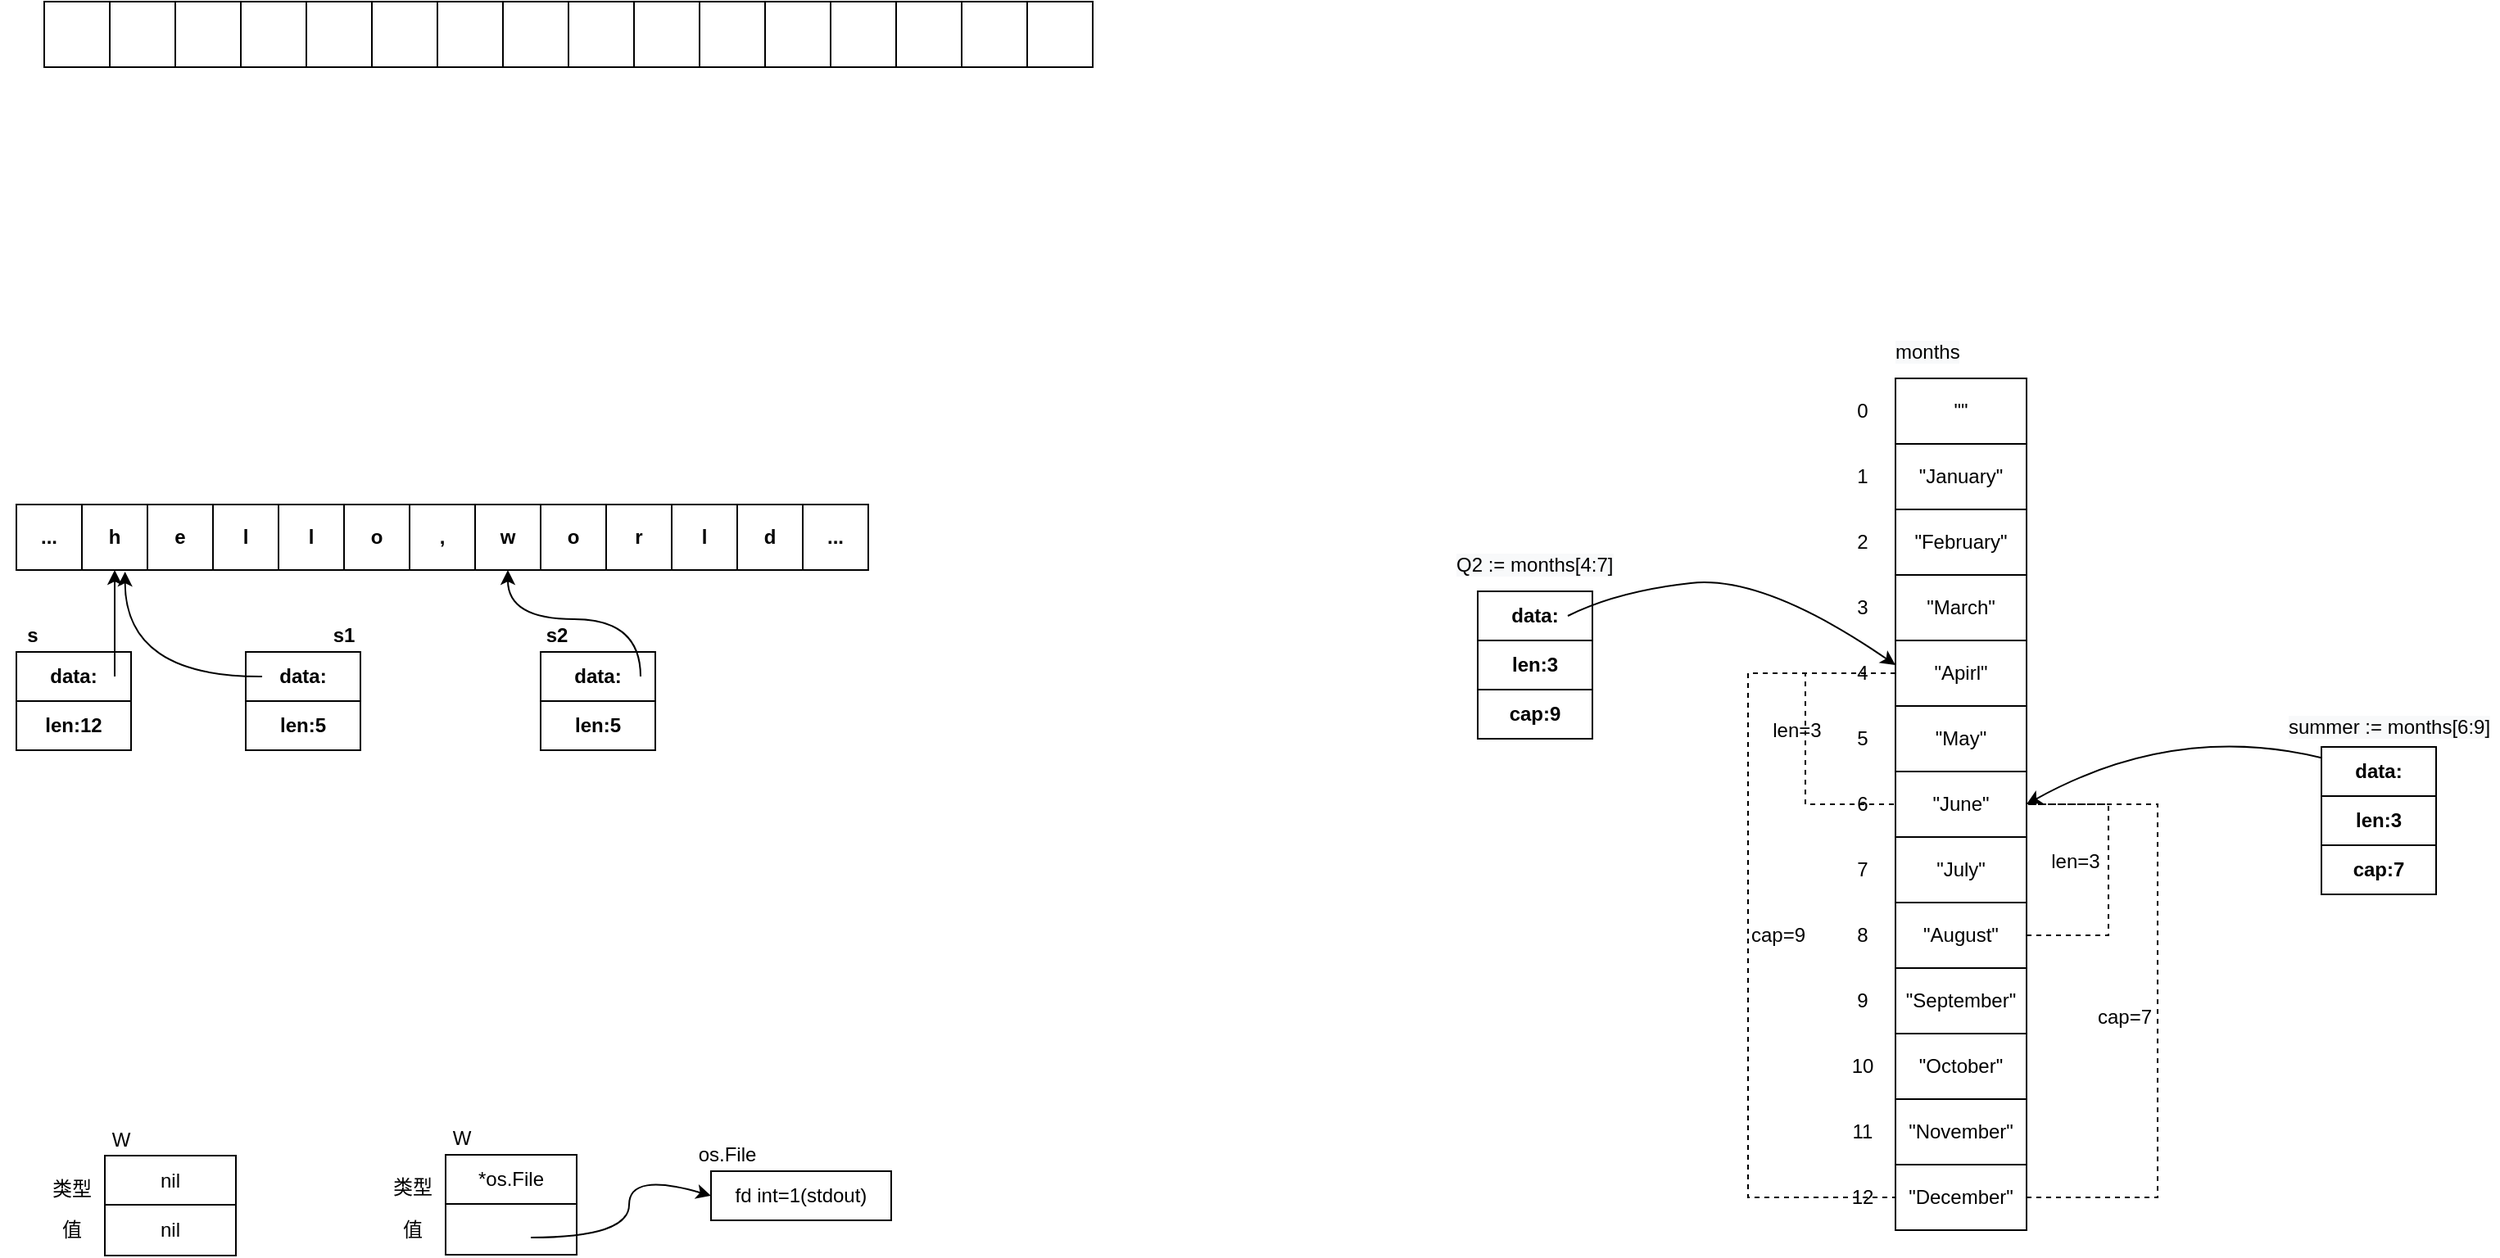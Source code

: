 <mxfile version="14.9.2" type="github">
  <diagram id="4ZGvZ0fgoe1KlmU3mvZ7" name="Page-1">
    <mxGraphModel dx="1581" dy="985" grid="0" gridSize="10" guides="1" tooltips="1" connect="1" arrows="1" fold="1" page="1" pageScale="1" pageWidth="827" pageHeight="1169" math="0" shadow="0">
      <root>
        <mxCell id="0" />
        <mxCell id="1" parent="0" />
        <mxCell id="xNucGwOiqGYlvezc4-lI-102" value="" style="strokeWidth=1;html=1;shape=mxgraph.flowchart.annotation_1;align=left;pointerEvents=1;dashed=1;rotation=-180;" vertex="1" parent="1">
          <mxGeometry x="1330" y="690" width="80" height="240" as="geometry" />
        </mxCell>
        <mxCell id="xNucGwOiqGYlvezc4-lI-97" value="cap=9" style="strokeWidth=1;html=1;shape=mxgraph.flowchart.annotation_1;align=left;pointerEvents=1;dashed=1;" vertex="1" parent="1">
          <mxGeometry x="1160" y="610" width="90" height="320" as="geometry" />
        </mxCell>
        <mxCell id="xNucGwOiqGYlvezc4-lI-1" value="" style="rounded=0;whiteSpace=wrap;html=1;" vertex="1" parent="1">
          <mxGeometry x="120" y="200" width="40" height="40" as="geometry" />
        </mxCell>
        <mxCell id="xNucGwOiqGYlvezc4-lI-2" value="" style="rounded=0;whiteSpace=wrap;html=1;" vertex="1" parent="1">
          <mxGeometry x="160" y="200" width="40" height="40" as="geometry" />
        </mxCell>
        <mxCell id="xNucGwOiqGYlvezc4-lI-3" value="" style="rounded=0;whiteSpace=wrap;html=1;" vertex="1" parent="1">
          <mxGeometry x="200" y="200" width="40" height="40" as="geometry" />
        </mxCell>
        <mxCell id="xNucGwOiqGYlvezc4-lI-4" value="" style="rounded=0;whiteSpace=wrap;html=1;" vertex="1" parent="1">
          <mxGeometry x="240" y="200" width="40" height="40" as="geometry" />
        </mxCell>
        <mxCell id="xNucGwOiqGYlvezc4-lI-13" value="" style="rounded=0;whiteSpace=wrap;html=1;" vertex="1" parent="1">
          <mxGeometry x="280" y="200" width="40" height="40" as="geometry" />
        </mxCell>
        <mxCell id="xNucGwOiqGYlvezc4-lI-14" value="" style="rounded=0;whiteSpace=wrap;html=1;" vertex="1" parent="1">
          <mxGeometry x="320" y="200" width="40" height="40" as="geometry" />
        </mxCell>
        <mxCell id="xNucGwOiqGYlvezc4-lI-15" value="" style="rounded=0;whiteSpace=wrap;html=1;" vertex="1" parent="1">
          <mxGeometry x="360" y="200" width="40" height="40" as="geometry" />
        </mxCell>
        <mxCell id="xNucGwOiqGYlvezc4-lI-16" value="" style="rounded=0;whiteSpace=wrap;html=1;" vertex="1" parent="1">
          <mxGeometry x="400" y="200" width="40" height="40" as="geometry" />
        </mxCell>
        <mxCell id="xNucGwOiqGYlvezc4-lI-17" value="" style="rounded=0;whiteSpace=wrap;html=1;" vertex="1" parent="1">
          <mxGeometry x="440" y="200" width="40" height="40" as="geometry" />
        </mxCell>
        <mxCell id="xNucGwOiqGYlvezc4-lI-18" value="" style="rounded=0;whiteSpace=wrap;html=1;" vertex="1" parent="1">
          <mxGeometry x="480" y="200" width="40" height="40" as="geometry" />
        </mxCell>
        <mxCell id="xNucGwOiqGYlvezc4-lI-19" value="" style="rounded=0;whiteSpace=wrap;html=1;" vertex="1" parent="1">
          <mxGeometry x="520" y="200" width="40" height="40" as="geometry" />
        </mxCell>
        <mxCell id="xNucGwOiqGYlvezc4-lI-20" value="" style="rounded=0;whiteSpace=wrap;html=1;" vertex="1" parent="1">
          <mxGeometry x="560" y="200" width="40" height="40" as="geometry" />
        </mxCell>
        <mxCell id="xNucGwOiqGYlvezc4-lI-21" value="" style="rounded=0;whiteSpace=wrap;html=1;" vertex="1" parent="1">
          <mxGeometry x="600" y="200" width="40" height="40" as="geometry" />
        </mxCell>
        <mxCell id="xNucGwOiqGYlvezc4-lI-22" value="" style="rounded=0;whiteSpace=wrap;html=1;" vertex="1" parent="1">
          <mxGeometry x="640" y="200" width="40" height="40" as="geometry" />
        </mxCell>
        <mxCell id="xNucGwOiqGYlvezc4-lI-23" value="" style="rounded=0;whiteSpace=wrap;html=1;" vertex="1" parent="1">
          <mxGeometry x="680" y="200" width="40" height="40" as="geometry" />
        </mxCell>
        <mxCell id="xNucGwOiqGYlvezc4-lI-24" value="" style="rounded=0;whiteSpace=wrap;html=1;" vertex="1" parent="1">
          <mxGeometry x="720" y="200" width="40" height="40" as="geometry" />
        </mxCell>
        <mxCell id="xNucGwOiqGYlvezc4-lI-25" value="&lt;span&gt;...&lt;/span&gt;" style="rounded=0;whiteSpace=wrap;html=1;fontStyle=1" vertex="1" parent="1">
          <mxGeometry x="103" y="507" width="40" height="40" as="geometry" />
        </mxCell>
        <mxCell id="xNucGwOiqGYlvezc4-lI-26" value="&lt;span&gt;h&lt;/span&gt;" style="rounded=0;whiteSpace=wrap;html=1;fontStyle=1" vertex="1" parent="1">
          <mxGeometry x="143" y="507" width="40" height="40" as="geometry" />
        </mxCell>
        <mxCell id="xNucGwOiqGYlvezc4-lI-27" value="&lt;span&gt;e&lt;/span&gt;" style="rounded=0;whiteSpace=wrap;html=1;fontStyle=1" vertex="1" parent="1">
          <mxGeometry x="183" y="507" width="40" height="40" as="geometry" />
        </mxCell>
        <mxCell id="xNucGwOiqGYlvezc4-lI-28" value="&lt;span&gt;l&lt;/span&gt;" style="rounded=0;whiteSpace=wrap;html=1;fontStyle=1" vertex="1" parent="1">
          <mxGeometry x="223" y="507" width="40" height="40" as="geometry" />
        </mxCell>
        <mxCell id="xNucGwOiqGYlvezc4-lI-29" value="&lt;span&gt;l&lt;/span&gt;" style="rounded=0;whiteSpace=wrap;html=1;fontStyle=1" vertex="1" parent="1">
          <mxGeometry x="263" y="507" width="40" height="40" as="geometry" />
        </mxCell>
        <mxCell id="xNucGwOiqGYlvezc4-lI-30" value="o" style="rounded=0;whiteSpace=wrap;html=1;fontStyle=1" vertex="1" parent="1">
          <mxGeometry x="303" y="507" width="40" height="40" as="geometry" />
        </mxCell>
        <mxCell id="xNucGwOiqGYlvezc4-lI-31" value="," style="rounded=0;whiteSpace=wrap;html=1;fontStyle=1" vertex="1" parent="1">
          <mxGeometry x="343" y="507" width="40" height="40" as="geometry" />
        </mxCell>
        <mxCell id="xNucGwOiqGYlvezc4-lI-32" value="w" style="rounded=0;whiteSpace=wrap;html=1;fontStyle=1" vertex="1" parent="1">
          <mxGeometry x="383" y="507" width="40" height="40" as="geometry" />
        </mxCell>
        <mxCell id="xNucGwOiqGYlvezc4-lI-33" value="o" style="rounded=0;whiteSpace=wrap;html=1;fontStyle=1" vertex="1" parent="1">
          <mxGeometry x="423" y="507" width="40" height="40" as="geometry" />
        </mxCell>
        <mxCell id="xNucGwOiqGYlvezc4-lI-34" value="r" style="rounded=0;whiteSpace=wrap;html=1;fontStyle=1" vertex="1" parent="1">
          <mxGeometry x="463" y="507" width="40" height="40" as="geometry" />
        </mxCell>
        <mxCell id="xNucGwOiqGYlvezc4-lI-35" value="l" style="rounded=0;whiteSpace=wrap;html=1;fontStyle=1" vertex="1" parent="1">
          <mxGeometry x="503" y="507" width="40" height="40" as="geometry" />
        </mxCell>
        <mxCell id="xNucGwOiqGYlvezc4-lI-36" value="d" style="rounded=0;whiteSpace=wrap;html=1;fontStyle=1" vertex="1" parent="1">
          <mxGeometry x="543" y="507" width="40" height="40" as="geometry" />
        </mxCell>
        <mxCell id="xNucGwOiqGYlvezc4-lI-37" value="&lt;span&gt;...&lt;/span&gt;" style="rounded=0;whiteSpace=wrap;html=1;fontStyle=1" vertex="1" parent="1">
          <mxGeometry x="583" y="507" width="40" height="40" as="geometry" />
        </mxCell>
        <mxCell id="xNucGwOiqGYlvezc4-lI-40" value="&quot;&quot;" style="rounded=0;whiteSpace=wrap;html=1;" vertex="1" parent="1">
          <mxGeometry x="1250" y="430" width="80" height="40" as="geometry" />
        </mxCell>
        <mxCell id="xNucGwOiqGYlvezc4-lI-41" value="" style="group" vertex="1" connectable="0" parent="1">
          <mxGeometry x="103" y="597" width="70" height="60" as="geometry" />
        </mxCell>
        <mxCell id="xNucGwOiqGYlvezc4-lI-38" value="data:" style="rounded=0;whiteSpace=wrap;html=1;fontStyle=1" vertex="1" parent="xNucGwOiqGYlvezc4-lI-41">
          <mxGeometry width="70" height="30" as="geometry" />
        </mxCell>
        <mxCell id="xNucGwOiqGYlvezc4-lI-39" value="len:12" style="rounded=0;whiteSpace=wrap;html=1;fontStyle=1" vertex="1" parent="xNucGwOiqGYlvezc4-lI-41">
          <mxGeometry y="30" width="70" height="30" as="geometry" />
        </mxCell>
        <mxCell id="xNucGwOiqGYlvezc4-lI-42" value="&lt;b&gt;s&lt;/b&gt;" style="text;html=1;strokeColor=none;fillColor=none;align=center;verticalAlign=middle;whiteSpace=wrap;rounded=0;" vertex="1" parent="1">
          <mxGeometry x="93" y="577" width="40" height="20" as="geometry" />
        </mxCell>
        <mxCell id="xNucGwOiqGYlvezc4-lI-43" value="" style="endArrow=classic;html=1;entryX=0.5;entryY=1;entryDx=0;entryDy=0;noJump=1;anchorPointDirection=0;" edge="1" parent="1" target="xNucGwOiqGYlvezc4-lI-26">
          <mxGeometry width="50" height="50" relative="1" as="geometry">
            <mxPoint x="163" y="612" as="sourcePoint" />
            <mxPoint x="213" y="587" as="targetPoint" />
          </mxGeometry>
        </mxCell>
        <mxCell id="xNucGwOiqGYlvezc4-lI-45" value="" style="group" vertex="1" connectable="0" parent="1">
          <mxGeometry x="243" y="597" width="70" height="60" as="geometry" />
        </mxCell>
        <mxCell id="xNucGwOiqGYlvezc4-lI-46" value="data:" style="rounded=0;whiteSpace=wrap;html=1;fontStyle=1" vertex="1" parent="xNucGwOiqGYlvezc4-lI-45">
          <mxGeometry width="70" height="30" as="geometry" />
        </mxCell>
        <mxCell id="xNucGwOiqGYlvezc4-lI-47" value="len:5" style="rounded=0;whiteSpace=wrap;html=1;fontStyle=1" vertex="1" parent="xNucGwOiqGYlvezc4-lI-45">
          <mxGeometry y="30" width="70" height="30" as="geometry" />
        </mxCell>
        <mxCell id="xNucGwOiqGYlvezc4-lI-48" value="&lt;b&gt;s1&lt;/b&gt;" style="text;html=1;strokeColor=none;fillColor=none;align=center;verticalAlign=middle;whiteSpace=wrap;rounded=0;" vertex="1" parent="1">
          <mxGeometry x="283" y="577" width="40" height="20" as="geometry" />
        </mxCell>
        <mxCell id="xNucGwOiqGYlvezc4-lI-51" value="" style="endArrow=classic;html=1;entryX=0.658;entryY=1.025;entryDx=0;entryDy=0;noJump=1;anchorPointDirection=0;entryPerimeter=0;startFill=1;endFill=1;bendable=0;edgeStyle=orthogonalEdgeStyle;curved=1;" edge="1" parent="1" target="xNucGwOiqGYlvezc4-lI-26">
          <mxGeometry width="50" height="50" relative="1" as="geometry">
            <mxPoint x="253" y="612" as="sourcePoint" />
            <mxPoint x="173" y="557" as="targetPoint" />
          </mxGeometry>
        </mxCell>
        <mxCell id="xNucGwOiqGYlvezc4-lI-52" value="" style="group" vertex="1" connectable="0" parent="1">
          <mxGeometry x="423" y="597" width="70" height="60" as="geometry" />
        </mxCell>
        <mxCell id="xNucGwOiqGYlvezc4-lI-53" value="data:" style="rounded=0;whiteSpace=wrap;html=1;fontStyle=1" vertex="1" parent="xNucGwOiqGYlvezc4-lI-52">
          <mxGeometry width="70" height="30" as="geometry" />
        </mxCell>
        <mxCell id="xNucGwOiqGYlvezc4-lI-54" value="len:5" style="rounded=0;whiteSpace=wrap;html=1;fontStyle=1" vertex="1" parent="xNucGwOiqGYlvezc4-lI-52">
          <mxGeometry y="30" width="70" height="30" as="geometry" />
        </mxCell>
        <mxCell id="xNucGwOiqGYlvezc4-lI-55" value="&lt;b&gt;s2&lt;/b&gt;" style="text;html=1;strokeColor=none;fillColor=none;align=center;verticalAlign=middle;whiteSpace=wrap;rounded=0;" vertex="1" parent="1">
          <mxGeometry x="413" y="577" width="40" height="20" as="geometry" />
        </mxCell>
        <mxCell id="xNucGwOiqGYlvezc4-lI-56" value="" style="endArrow=classic;html=1;entryX=0.5;entryY=1;entryDx=0;entryDy=0;edgeStyle=orthogonalEdgeStyle;curved=1;" edge="1" parent="1" target="xNucGwOiqGYlvezc4-lI-32">
          <mxGeometry width="50" height="50" relative="1" as="geometry">
            <mxPoint x="484" y="612" as="sourcePoint" />
            <mxPoint x="433" y="557" as="targetPoint" />
            <Array as="points">
              <mxPoint x="484" y="577" />
              <mxPoint x="403" y="577" />
            </Array>
          </mxGeometry>
        </mxCell>
        <mxCell id="xNucGwOiqGYlvezc4-lI-57" value="&quot;January&quot;" style="rounded=0;whiteSpace=wrap;html=1;" vertex="1" parent="1">
          <mxGeometry x="1250" y="470" width="80" height="40" as="geometry" />
        </mxCell>
        <mxCell id="xNucGwOiqGYlvezc4-lI-58" value="&quot;February&quot;" style="rounded=0;whiteSpace=wrap;html=1;" vertex="1" parent="1">
          <mxGeometry x="1250" y="510" width="80" height="40" as="geometry" />
        </mxCell>
        <mxCell id="xNucGwOiqGYlvezc4-lI-59" value="&quot;March&quot;" style="rounded=0;whiteSpace=wrap;html=1;" vertex="1" parent="1">
          <mxGeometry x="1250" y="550" width="80" height="40" as="geometry" />
        </mxCell>
        <mxCell id="xNucGwOiqGYlvezc4-lI-60" value="&quot;Apirl&quot;" style="rounded=0;whiteSpace=wrap;html=1;" vertex="1" parent="1">
          <mxGeometry x="1250" y="590" width="80" height="40" as="geometry" />
        </mxCell>
        <mxCell id="xNucGwOiqGYlvezc4-lI-61" value="&quot;May&quot;" style="rounded=0;whiteSpace=wrap;html=1;" vertex="1" parent="1">
          <mxGeometry x="1250" y="630" width="80" height="40" as="geometry" />
        </mxCell>
        <mxCell id="xNucGwOiqGYlvezc4-lI-62" value="&quot;June&quot;" style="rounded=0;whiteSpace=wrap;html=1;" vertex="1" parent="1">
          <mxGeometry x="1250" y="670" width="80" height="40" as="geometry" />
        </mxCell>
        <mxCell id="xNucGwOiqGYlvezc4-lI-63" value="&quot;July&quot;" style="rounded=0;whiteSpace=wrap;html=1;" vertex="1" parent="1">
          <mxGeometry x="1250" y="710" width="80" height="40" as="geometry" />
        </mxCell>
        <mxCell id="xNucGwOiqGYlvezc4-lI-64" value="&quot;August&quot;" style="rounded=0;whiteSpace=wrap;html=1;" vertex="1" parent="1">
          <mxGeometry x="1250" y="750" width="80" height="40" as="geometry" />
        </mxCell>
        <mxCell id="xNucGwOiqGYlvezc4-lI-65" value="&quot;September&quot;" style="rounded=0;whiteSpace=wrap;html=1;" vertex="1" parent="1">
          <mxGeometry x="1250" y="790" width="80" height="40" as="geometry" />
        </mxCell>
        <mxCell id="xNucGwOiqGYlvezc4-lI-66" value="&quot;October&quot;" style="rounded=0;whiteSpace=wrap;html=1;" vertex="1" parent="1">
          <mxGeometry x="1250" y="830" width="80" height="40" as="geometry" />
        </mxCell>
        <mxCell id="xNucGwOiqGYlvezc4-lI-67" value="&quot;November&quot;" style="rounded=0;whiteSpace=wrap;html=1;" vertex="1" parent="1">
          <mxGeometry x="1250" y="870" width="80" height="40" as="geometry" />
        </mxCell>
        <mxCell id="xNucGwOiqGYlvezc4-lI-68" value="&quot;December&quot;" style="rounded=0;whiteSpace=wrap;html=1;" vertex="1" parent="1">
          <mxGeometry x="1250" y="910" width="80" height="40" as="geometry" />
        </mxCell>
        <mxCell id="xNucGwOiqGYlvezc4-lI-69" value="0" style="text;html=1;strokeColor=none;fillColor=none;align=center;verticalAlign=middle;whiteSpace=wrap;rounded=0;" vertex="1" parent="1">
          <mxGeometry x="1210" y="440" width="40" height="20" as="geometry" />
        </mxCell>
        <mxCell id="xNucGwOiqGYlvezc4-lI-70" value="1" style="text;html=1;strokeColor=none;fillColor=none;align=center;verticalAlign=middle;whiteSpace=wrap;rounded=0;" vertex="1" parent="1">
          <mxGeometry x="1210" y="480" width="40" height="20" as="geometry" />
        </mxCell>
        <mxCell id="xNucGwOiqGYlvezc4-lI-71" value="2" style="text;html=1;strokeColor=none;fillColor=none;align=center;verticalAlign=middle;whiteSpace=wrap;rounded=0;" vertex="1" parent="1">
          <mxGeometry x="1210" y="520" width="40" height="20" as="geometry" />
        </mxCell>
        <mxCell id="xNucGwOiqGYlvezc4-lI-72" value="3" style="text;html=1;strokeColor=none;fillColor=none;align=center;verticalAlign=middle;whiteSpace=wrap;rounded=0;" vertex="1" parent="1">
          <mxGeometry x="1210" y="560" width="40" height="20" as="geometry" />
        </mxCell>
        <mxCell id="xNucGwOiqGYlvezc4-lI-73" value="4" style="text;html=1;strokeColor=none;fillColor=none;align=center;verticalAlign=middle;whiteSpace=wrap;rounded=0;" vertex="1" parent="1">
          <mxGeometry x="1210" y="600" width="40" height="20" as="geometry" />
        </mxCell>
        <mxCell id="xNucGwOiqGYlvezc4-lI-74" value="5" style="text;html=1;strokeColor=none;fillColor=none;align=center;verticalAlign=middle;whiteSpace=wrap;rounded=0;" vertex="1" parent="1">
          <mxGeometry x="1210" y="640" width="40" height="20" as="geometry" />
        </mxCell>
        <mxCell id="xNucGwOiqGYlvezc4-lI-75" value="6" style="text;html=1;strokeColor=none;fillColor=none;align=center;verticalAlign=middle;whiteSpace=wrap;rounded=0;" vertex="1" parent="1">
          <mxGeometry x="1210" y="680" width="40" height="20" as="geometry" />
        </mxCell>
        <mxCell id="xNucGwOiqGYlvezc4-lI-76" value="7" style="text;html=1;strokeColor=none;fillColor=none;align=center;verticalAlign=middle;whiteSpace=wrap;rounded=0;" vertex="1" parent="1">
          <mxGeometry x="1210" y="720" width="40" height="20" as="geometry" />
        </mxCell>
        <mxCell id="xNucGwOiqGYlvezc4-lI-77" value="8" style="text;html=1;strokeColor=none;fillColor=none;align=center;verticalAlign=middle;whiteSpace=wrap;rounded=0;" vertex="1" parent="1">
          <mxGeometry x="1210" y="760" width="40" height="20" as="geometry" />
        </mxCell>
        <mxCell id="xNucGwOiqGYlvezc4-lI-78" value="9" style="text;html=1;strokeColor=none;fillColor=none;align=center;verticalAlign=middle;whiteSpace=wrap;rounded=0;" vertex="1" parent="1">
          <mxGeometry x="1210" y="800" width="40" height="20" as="geometry" />
        </mxCell>
        <mxCell id="xNucGwOiqGYlvezc4-lI-79" value="10" style="text;html=1;strokeColor=none;fillColor=none;align=center;verticalAlign=middle;whiteSpace=wrap;rounded=0;" vertex="1" parent="1">
          <mxGeometry x="1210" y="840" width="40" height="20" as="geometry" />
        </mxCell>
        <mxCell id="xNucGwOiqGYlvezc4-lI-80" value="11" style="text;html=1;strokeColor=none;fillColor=none;align=center;verticalAlign=middle;whiteSpace=wrap;rounded=0;" vertex="1" parent="1">
          <mxGeometry x="1210" y="880" width="40" height="20" as="geometry" />
        </mxCell>
        <mxCell id="xNucGwOiqGYlvezc4-lI-81" value="12" style="text;html=1;strokeColor=none;fillColor=none;align=center;verticalAlign=middle;whiteSpace=wrap;rounded=0;" vertex="1" parent="1">
          <mxGeometry x="1210" y="920" width="40" height="20" as="geometry" />
        </mxCell>
        <mxCell id="xNucGwOiqGYlvezc4-lI-82" value="&lt;span style=&quot;color: rgb(0 , 0 , 0) ; font-family: &amp;#34;helvetica&amp;#34; ; font-size: 12px ; font-style: normal ; font-weight: 400 ; letter-spacing: normal ; text-align: center ; text-indent: 0px ; text-transform: none ; word-spacing: 0px ; background-color: rgb(248 , 249 , 250) ; display: inline ; float: none&quot;&gt;months&lt;/span&gt;" style="text;whiteSpace=wrap;html=1;" vertex="1" parent="1">
          <mxGeometry x="1248" y="400" width="60" height="30" as="geometry" />
        </mxCell>
        <mxCell id="xNucGwOiqGYlvezc4-lI-83" value="" style="group" vertex="1" connectable="0" parent="1">
          <mxGeometry x="995" y="560" width="565" height="210" as="geometry" />
        </mxCell>
        <mxCell id="xNucGwOiqGYlvezc4-lI-84" value="data:" style="rounded=0;whiteSpace=wrap;html=1;fontStyle=1" vertex="1" parent="xNucGwOiqGYlvezc4-lI-83">
          <mxGeometry width="70" height="30" as="geometry" />
        </mxCell>
        <mxCell id="xNucGwOiqGYlvezc4-lI-85" value="len:3" style="rounded=0;whiteSpace=wrap;html=1;fontStyle=1" vertex="1" parent="xNucGwOiqGYlvezc4-lI-83">
          <mxGeometry y="30" width="70" height="30" as="geometry" />
        </mxCell>
        <mxCell id="xNucGwOiqGYlvezc4-lI-92" value="" style="group" vertex="1" connectable="0" parent="xNucGwOiqGYlvezc4-lI-83">
          <mxGeometry x="515" y="95" width="70" height="60" as="geometry" />
        </mxCell>
        <mxCell id="xNucGwOiqGYlvezc4-lI-93" value="data:" style="rounded=0;whiteSpace=wrap;html=1;fontStyle=1" vertex="1" parent="xNucGwOiqGYlvezc4-lI-92">
          <mxGeometry width="70" height="30" as="geometry" />
        </mxCell>
        <mxCell id="xNucGwOiqGYlvezc4-lI-94" value="len:3" style="rounded=0;whiteSpace=wrap;html=1;fontStyle=1" vertex="1" parent="xNucGwOiqGYlvezc4-lI-92">
          <mxGeometry y="30" width="70" height="30" as="geometry" />
        </mxCell>
        <mxCell id="xNucGwOiqGYlvezc4-lI-95" value="cap:7" style="rounded=0;whiteSpace=wrap;html=1;fontStyle=1" vertex="1" parent="xNucGwOiqGYlvezc4-lI-83">
          <mxGeometry x="515" y="155" width="70" height="30" as="geometry" />
        </mxCell>
        <mxCell id="xNucGwOiqGYlvezc4-lI-91" value="&lt;span style=&quot;color: rgb(0 , 0 , 0) ; font-family: &amp;#34;helvetica&amp;#34; ; font-size: 12px ; font-style: normal ; font-weight: 400 ; letter-spacing: normal ; text-align: center ; text-indent: 0px ; text-transform: none ; word-spacing: 0px ; background-color: rgb(248 , 249 , 250) ; display: inline ; float: none&quot;&gt;summer := months[6:9]&lt;/span&gt;" style="text;whiteSpace=wrap;html=1;" vertex="1" parent="xNucGwOiqGYlvezc4-lI-83">
          <mxGeometry x="493" y="69" width="130" height="30" as="geometry" />
        </mxCell>
        <mxCell id="xNucGwOiqGYlvezc4-lI-98" value="" style="strokeWidth=1;html=1;shape=mxgraph.flowchart.annotation_1;align=left;pointerEvents=1;dashed=1;" vertex="1" parent="xNucGwOiqGYlvezc4-lI-83">
          <mxGeometry x="200" y="50" width="55" height="80" as="geometry" />
        </mxCell>
        <mxCell id="xNucGwOiqGYlvezc4-lI-99" value="len=3" style="text;html=1;strokeColor=none;fillColor=none;align=center;verticalAlign=middle;whiteSpace=wrap;rounded=0;dashed=1;" vertex="1" parent="xNucGwOiqGYlvezc4-lI-83">
          <mxGeometry x="175" y="75" width="40" height="20" as="geometry" />
        </mxCell>
        <mxCell id="xNucGwOiqGYlvezc4-lI-100" value="" style="strokeWidth=1;html=1;shape=mxgraph.flowchart.annotation_1;align=left;pointerEvents=1;dashed=1;rotation=-180;" vertex="1" parent="xNucGwOiqGYlvezc4-lI-83">
          <mxGeometry x="335" y="130" width="50" height="80" as="geometry" />
        </mxCell>
        <mxCell id="xNucGwOiqGYlvezc4-lI-101" value="len=3" style="text;html=1;strokeColor=none;fillColor=none;align=center;verticalAlign=middle;whiteSpace=wrap;rounded=0;dashed=1;" vertex="1" parent="xNucGwOiqGYlvezc4-lI-83">
          <mxGeometry x="345" y="155" width="40" height="20" as="geometry" />
        </mxCell>
        <mxCell id="xNucGwOiqGYlvezc4-lI-86" value="cap:9" style="rounded=0;whiteSpace=wrap;html=1;fontStyle=1" vertex="1" parent="1">
          <mxGeometry x="995" y="620" width="70" height="30" as="geometry" />
        </mxCell>
        <mxCell id="xNucGwOiqGYlvezc4-lI-88" value="&lt;span style=&quot;color: rgb(0 , 0 , 0) ; font-family: &amp;#34;helvetica&amp;#34; ; font-size: 12px ; font-style: normal ; font-weight: 400 ; letter-spacing: normal ; text-align: center ; text-indent: 0px ; text-transform: none ; word-spacing: 0px ; background-color: rgb(248 , 249 , 250) ; display: inline ; float: none&quot;&gt;Q2 := months[4:7]&lt;/span&gt;" style="text;whiteSpace=wrap;html=1;" vertex="1" parent="1">
          <mxGeometry x="980" y="530" width="100" height="30" as="geometry" />
        </mxCell>
        <mxCell id="xNucGwOiqGYlvezc4-lI-90" value="" style="curved=1;endArrow=classic;html=1;entryX=1;entryY=0.25;entryDx=0;entryDy=0;" edge="1" parent="1" target="xNucGwOiqGYlvezc4-lI-73">
          <mxGeometry width="50" height="50" relative="1" as="geometry">
            <mxPoint x="1050" y="575" as="sourcePoint" />
            <mxPoint x="1150" y="520" as="targetPoint" />
            <Array as="points">
              <mxPoint x="1080" y="560" />
              <mxPoint x="1170" y="550" />
            </Array>
          </mxGeometry>
        </mxCell>
        <mxCell id="xNucGwOiqGYlvezc4-lI-96" value="" style="curved=1;endArrow=classic;html=1;" edge="1" parent="1" source="xNucGwOiqGYlvezc4-lI-93">
          <mxGeometry width="50" height="50" relative="1" as="geometry">
            <mxPoint x="1710" y="770" as="sourcePoint" />
            <mxPoint x="1330" y="690" as="targetPoint" />
            <Array as="points">
              <mxPoint x="1420" y="640" />
            </Array>
          </mxGeometry>
        </mxCell>
        <mxCell id="xNucGwOiqGYlvezc4-lI-103" value="cap=7" style="text;html=1;strokeColor=none;fillColor=none;align=center;verticalAlign=middle;whiteSpace=wrap;rounded=0;dashed=1;" vertex="1" parent="1">
          <mxGeometry x="1370" y="810" width="40" height="20" as="geometry" />
        </mxCell>
        <mxCell id="xNucGwOiqGYlvezc4-lI-104" value="nil" style="rounded=0;whiteSpace=wrap;html=1;" vertex="1" parent="1">
          <mxGeometry x="157" y="904.5" width="80" height="30" as="geometry" />
        </mxCell>
        <mxCell id="xNucGwOiqGYlvezc4-lI-105" value="nil" style="rounded=0;whiteSpace=wrap;html=1;" vertex="1" parent="1">
          <mxGeometry x="157" y="934.5" width="80" height="31" as="geometry" />
        </mxCell>
        <mxCell id="xNucGwOiqGYlvezc4-lI-106" value="类型" style="text;html=1;strokeColor=none;fillColor=none;align=center;verticalAlign=middle;whiteSpace=wrap;rounded=0;dashed=1;" vertex="1" parent="1">
          <mxGeometry x="117" y="914.5" width="40" height="20" as="geometry" />
        </mxCell>
        <mxCell id="xNucGwOiqGYlvezc4-lI-107" value="值" style="text;html=1;strokeColor=none;fillColor=none;align=center;verticalAlign=middle;whiteSpace=wrap;rounded=0;dashed=1;" vertex="1" parent="1">
          <mxGeometry x="117" y="940" width="40" height="20" as="geometry" />
        </mxCell>
        <mxCell id="xNucGwOiqGYlvezc4-lI-108" value="W" style="text;html=1;strokeColor=none;fillColor=none;align=center;verticalAlign=middle;whiteSpace=wrap;rounded=0;dashed=1;" vertex="1" parent="1">
          <mxGeometry x="147" y="884.5" width="40" height="20" as="geometry" />
        </mxCell>
        <mxCell id="xNucGwOiqGYlvezc4-lI-109" value="*os.File" style="rounded=0;whiteSpace=wrap;html=1;" vertex="1" parent="1">
          <mxGeometry x="365" y="904" width="80" height="30" as="geometry" />
        </mxCell>
        <mxCell id="xNucGwOiqGYlvezc4-lI-110" value="" style="rounded=0;whiteSpace=wrap;html=1;" vertex="1" parent="1">
          <mxGeometry x="365" y="934" width="80" height="31" as="geometry" />
        </mxCell>
        <mxCell id="xNucGwOiqGYlvezc4-lI-111" value="类型" style="text;html=1;strokeColor=none;fillColor=none;align=center;verticalAlign=middle;whiteSpace=wrap;rounded=0;dashed=1;" vertex="1" parent="1">
          <mxGeometry x="325" y="914" width="40" height="20" as="geometry" />
        </mxCell>
        <mxCell id="xNucGwOiqGYlvezc4-lI-112" value="值" style="text;html=1;strokeColor=none;fillColor=none;align=center;verticalAlign=middle;whiteSpace=wrap;rounded=0;dashed=1;" vertex="1" parent="1">
          <mxGeometry x="325" y="939.5" width="40" height="20" as="geometry" />
        </mxCell>
        <mxCell id="xNucGwOiqGYlvezc4-lI-113" value="W" style="text;html=1;strokeColor=none;fillColor=none;align=center;verticalAlign=middle;whiteSpace=wrap;rounded=0;dashed=1;" vertex="1" parent="1">
          <mxGeometry x="355" y="884" width="40" height="20" as="geometry" />
        </mxCell>
        <mxCell id="xNucGwOiqGYlvezc4-lI-114" value="fd int=1(stdout)" style="rounded=0;whiteSpace=wrap;html=1;" vertex="1" parent="1">
          <mxGeometry x="527" y="914" width="110" height="30" as="geometry" />
        </mxCell>
        <mxCell id="xNucGwOiqGYlvezc4-lI-115" value="" style="curved=1;endArrow=classic;html=1;entryX=0;entryY=0.5;entryDx=0;entryDy=0;exitX=0.65;exitY=0.661;exitDx=0;exitDy=0;exitPerimeter=0;" edge="1" parent="1" source="xNucGwOiqGYlvezc4-lI-110" target="xNucGwOiqGYlvezc4-lI-114">
          <mxGeometry width="50" height="50" relative="1" as="geometry">
            <mxPoint x="427" y="954.5" as="sourcePoint" />
            <mxPoint x="477" y="904.5" as="targetPoint" />
            <Array as="points">
              <mxPoint x="477" y="954.5" />
              <mxPoint x="477" y="914.5" />
            </Array>
          </mxGeometry>
        </mxCell>
        <mxCell id="xNucGwOiqGYlvezc4-lI-116" value="os.File" style="text;html=1;strokeColor=none;fillColor=none;align=center;verticalAlign=middle;whiteSpace=wrap;rounded=0;dashed=1;" vertex="1" parent="1">
          <mxGeometry x="517" y="894" width="40" height="20" as="geometry" />
        </mxCell>
      </root>
    </mxGraphModel>
  </diagram>
</mxfile>
